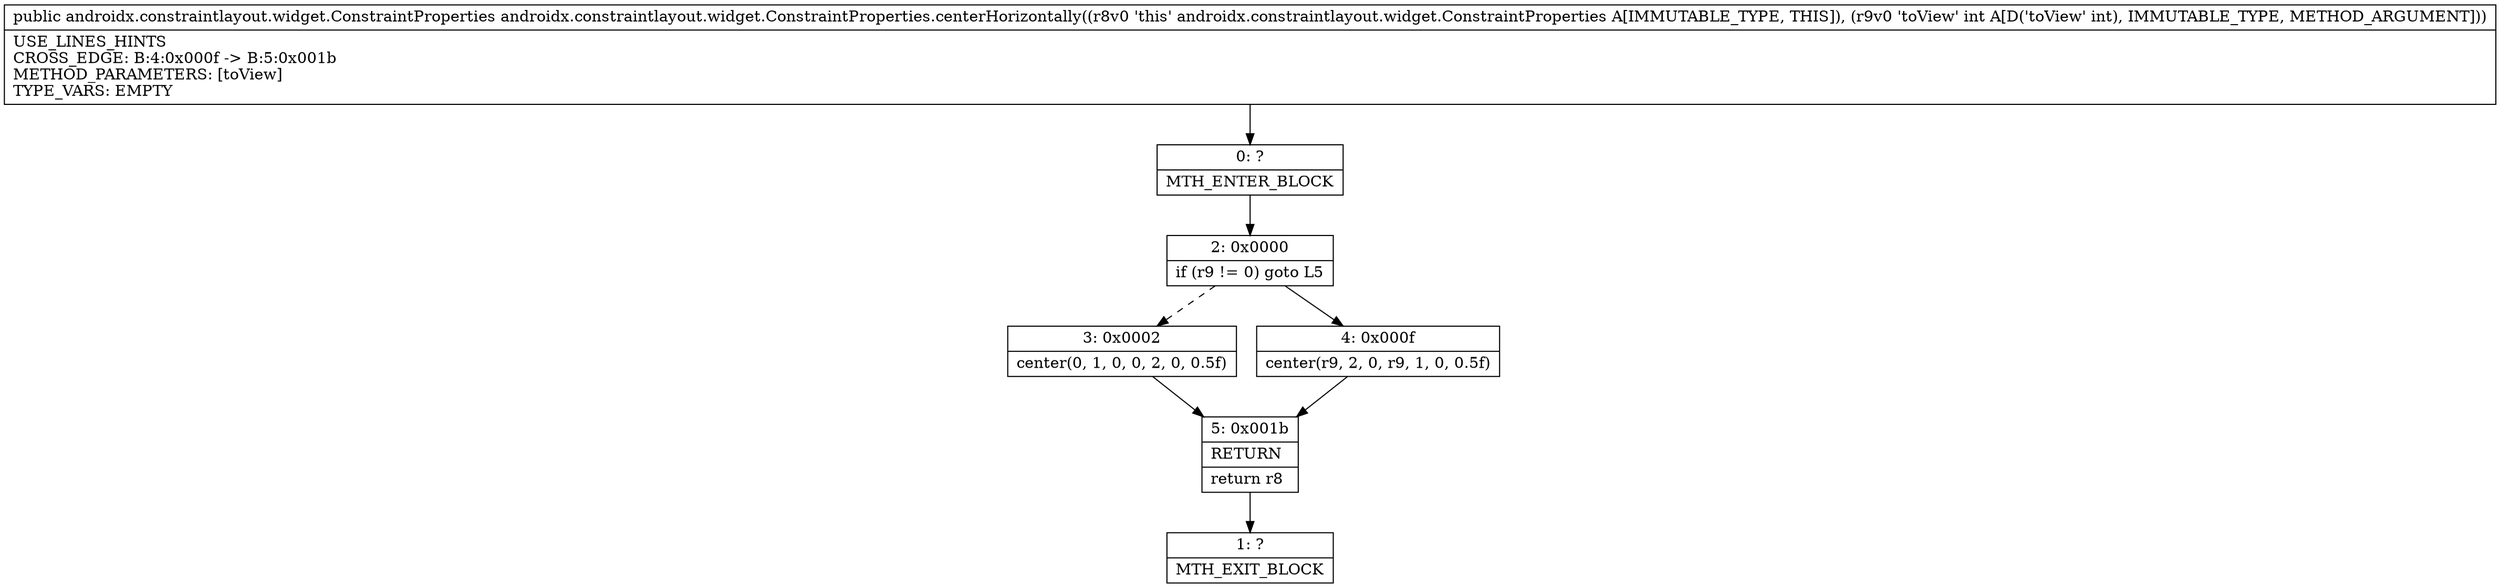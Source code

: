 digraph "CFG forandroidx.constraintlayout.widget.ConstraintProperties.centerHorizontally(I)Landroidx\/constraintlayout\/widget\/ConstraintProperties;" {
Node_0 [shape=record,label="{0\:\ ?|MTH_ENTER_BLOCK\l}"];
Node_2 [shape=record,label="{2\:\ 0x0000|if (r9 != 0) goto L5\l}"];
Node_3 [shape=record,label="{3\:\ 0x0002|center(0, 1, 0, 0, 2, 0, 0.5f)\l}"];
Node_5 [shape=record,label="{5\:\ 0x001b|RETURN\l|return r8\l}"];
Node_1 [shape=record,label="{1\:\ ?|MTH_EXIT_BLOCK\l}"];
Node_4 [shape=record,label="{4\:\ 0x000f|center(r9, 2, 0, r9, 1, 0, 0.5f)\l}"];
MethodNode[shape=record,label="{public androidx.constraintlayout.widget.ConstraintProperties androidx.constraintlayout.widget.ConstraintProperties.centerHorizontally((r8v0 'this' androidx.constraintlayout.widget.ConstraintProperties A[IMMUTABLE_TYPE, THIS]), (r9v0 'toView' int A[D('toView' int), IMMUTABLE_TYPE, METHOD_ARGUMENT]))  | USE_LINES_HINTS\lCROSS_EDGE: B:4:0x000f \-\> B:5:0x001b\lMETHOD_PARAMETERS: [toView]\lTYPE_VARS: EMPTY\l}"];
MethodNode -> Node_0;Node_0 -> Node_2;
Node_2 -> Node_3[style=dashed];
Node_2 -> Node_4;
Node_3 -> Node_5;
Node_5 -> Node_1;
Node_4 -> Node_5;
}

